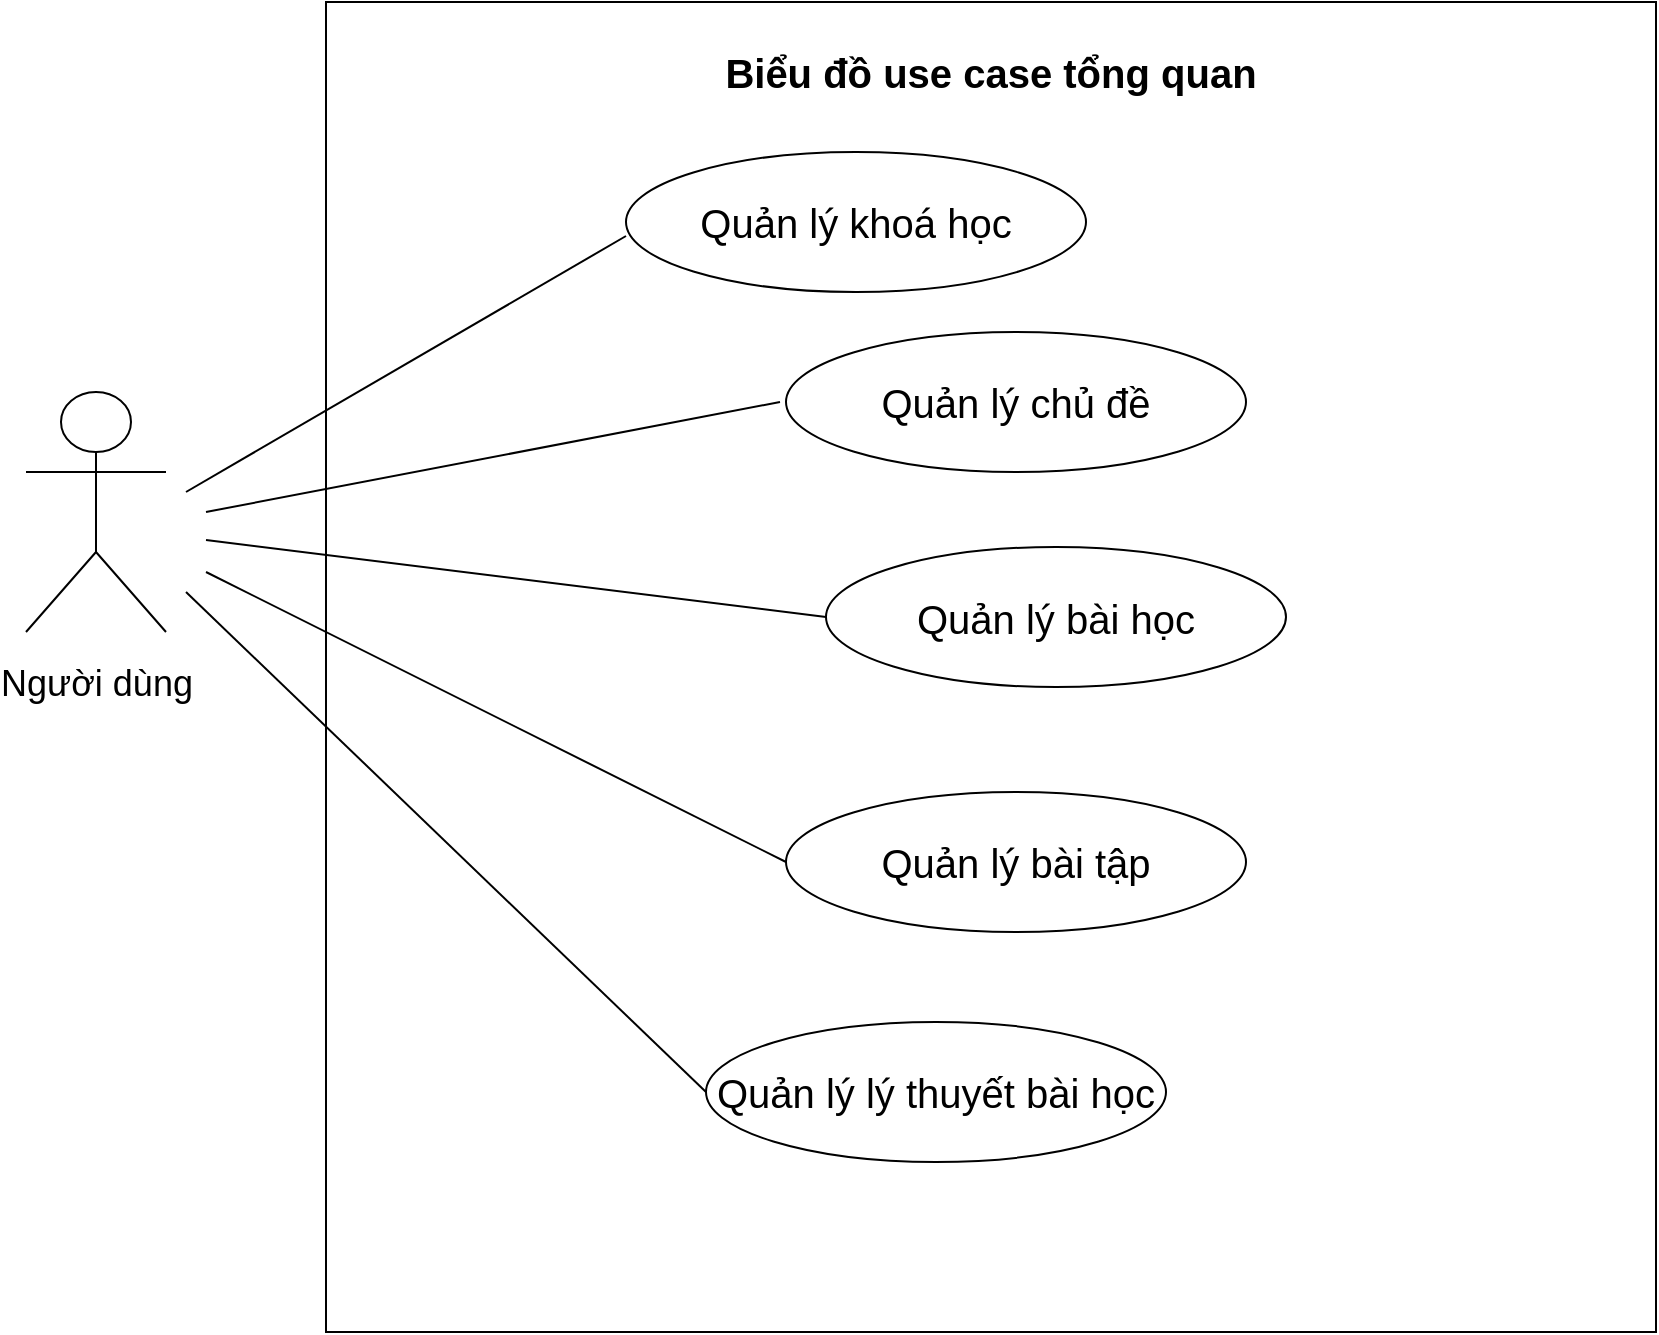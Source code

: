 <mxfile version="14.7.1" type="github">
  <diagram id="whfnYBVNKAkleeC9wQLp" name="Page-1">
    <mxGraphModel dx="1422" dy="804" grid="1" gridSize="10" guides="1" tooltips="1" connect="1" arrows="1" fold="1" page="1" pageScale="1" pageWidth="827" pageHeight="1169" math="0" shadow="0">
      <root>
        <mxCell id="0" />
        <mxCell id="1" parent="0" />
        <mxCell id="3h3Mkb4WcydVICCgGBzh-2" value="&lt;h2 style=&quot;font-size: 20px;&quot;&gt;Biểu đồ use case tổng quan&lt;/h2&gt;" style="whiteSpace=wrap;html=1;aspect=fixed;rounded=0;shadow=0;sketch=0;verticalAlign=top;fontSize=20;" parent="1" vertex="1">
          <mxGeometry x="250" y="75" width="665" height="665" as="geometry" />
        </mxCell>
        <mxCell id="3h3Mkb4WcydVICCgGBzh-3" value="&lt;p style=&quot;font-size: 18px ; line-height: 20%&quot;&gt;&lt;font style=&quot;font-size: 18px&quot;&gt;Người &lt;/font&gt;&lt;font style=&quot;font-size: 18px&quot;&gt;dùng&lt;/font&gt;&lt;/p&gt;" style="shape=umlActor;verticalLabelPosition=bottom;verticalAlign=top;html=1;outlineConnect=0;rounded=0;shadow=0;sketch=0;" parent="1" vertex="1">
          <mxGeometry x="100" y="270" width="70" height="120" as="geometry" />
        </mxCell>
        <mxCell id="3h3Mkb4WcydVICCgGBzh-7" value="Quản lý khoá học" style="ellipse;whiteSpace=wrap;html=1;rounded=0;shadow=0;sketch=0;fontSize=20;verticalAlign=middle;align=center;" parent="1" vertex="1">
          <mxGeometry x="400" y="150" width="230" height="70" as="geometry" />
        </mxCell>
        <mxCell id="3h3Mkb4WcydVICCgGBzh-8" value="Quản lý chủ đề" style="ellipse;whiteSpace=wrap;html=1;rounded=0;shadow=0;sketch=0;fontSize=20;verticalAlign=middle;align=center;" parent="1" vertex="1">
          <mxGeometry x="480" y="240" width="230" height="70" as="geometry" />
        </mxCell>
        <mxCell id="3h3Mkb4WcydVICCgGBzh-9" value="Quản lý bài học" style="ellipse;whiteSpace=wrap;html=1;rounded=0;shadow=0;sketch=0;fontSize=20;verticalAlign=middle;align=center;" parent="1" vertex="1">
          <mxGeometry x="500" y="347.5" width="230" height="70" as="geometry" />
        </mxCell>
        <mxCell id="3h3Mkb4WcydVICCgGBzh-10" value="Quản lý bài tập" style="ellipse;whiteSpace=wrap;html=1;rounded=0;shadow=0;sketch=0;fontSize=20;verticalAlign=middle;align=center;" parent="1" vertex="1">
          <mxGeometry x="480" y="470" width="230" height="70" as="geometry" />
        </mxCell>
        <mxCell id="3h3Mkb4WcydVICCgGBzh-11" value="Quản lý lý thuyết bài học" style="ellipse;whiteSpace=wrap;html=1;rounded=0;shadow=0;sketch=0;fontSize=20;verticalAlign=middle;align=center;" parent="1" vertex="1">
          <mxGeometry x="440" y="585" width="230" height="70" as="geometry" />
        </mxCell>
        <mxCell id="3h3Mkb4WcydVICCgGBzh-14" value="" style="endArrow=none;html=1;fontSize=20;entryX=0;entryY=0.5;entryDx=0;entryDy=0;" parent="1" target="3h3Mkb4WcydVICCgGBzh-11" edge="1">
          <mxGeometry width="50" height="50" relative="1" as="geometry">
            <mxPoint x="180" y="370" as="sourcePoint" />
            <mxPoint x="440" y="450" as="targetPoint" />
          </mxGeometry>
        </mxCell>
        <mxCell id="3h3Mkb4WcydVICCgGBzh-15" value="" style="endArrow=none;html=1;fontSize=20;entryX=0;entryY=0.5;entryDx=0;entryDy=0;" parent="1" target="3h3Mkb4WcydVICCgGBzh-9" edge="1">
          <mxGeometry width="50" height="50" relative="1" as="geometry">
            <mxPoint x="190" y="344" as="sourcePoint" />
            <mxPoint x="440" y="450" as="targetPoint" />
          </mxGeometry>
        </mxCell>
        <mxCell id="3h3Mkb4WcydVICCgGBzh-18" value="" style="endArrow=none;html=1;fontSize=20;entryX=0;entryY=0.6;entryDx=0;entryDy=0;entryPerimeter=0;" parent="1" target="3h3Mkb4WcydVICCgGBzh-7" edge="1">
          <mxGeometry width="50" height="50" relative="1" as="geometry">
            <mxPoint x="180" y="320" as="sourcePoint" />
            <mxPoint x="420" y="210" as="targetPoint" />
          </mxGeometry>
        </mxCell>
        <mxCell id="3h3Mkb4WcydVICCgGBzh-19" value="" style="endArrow=none;html=1;fontSize=20;entryX=0;entryY=0.5;entryDx=0;entryDy=0;" parent="1" target="3h3Mkb4WcydVICCgGBzh-10" edge="1">
          <mxGeometry width="50" height="50" relative="1" as="geometry">
            <mxPoint x="190" y="360" as="sourcePoint" />
            <mxPoint x="440" y="450" as="targetPoint" />
          </mxGeometry>
        </mxCell>
        <mxCell id="3h3Mkb4WcydVICCgGBzh-20" value="" style="endArrow=none;html=1;fontSize=20;" parent="1" edge="1">
          <mxGeometry width="50" height="50" relative="1" as="geometry">
            <mxPoint x="190" y="330" as="sourcePoint" />
            <mxPoint x="477" y="275" as="targetPoint" />
          </mxGeometry>
        </mxCell>
      </root>
    </mxGraphModel>
  </diagram>
</mxfile>
